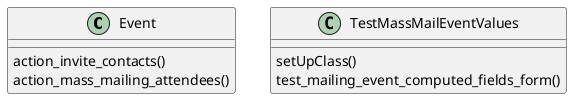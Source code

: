 @startuml classes_mass_mailing_event_sms
set namespaceSeparator none
class "Event" as odoo_src.odoo.addons.mass_mailing_event_sms.models.event.Event {
  action_invite_contacts()
  action_mass_mailing_attendees()
}
class "TestMassMailEventValues" as odoo_src.odoo.addons.mass_mailing_event_sms.tests.test_mailing_event.TestMassMailEventValues {
  setUpClass()
  test_mailing_event_computed_fields_form()
}
@enduml
